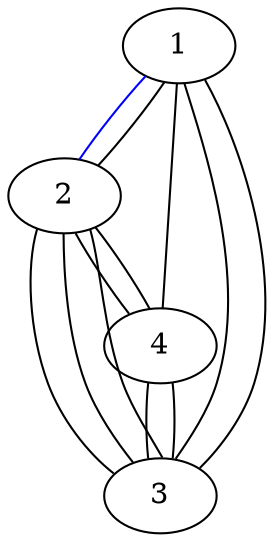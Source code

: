 graph G {
1-- 2 [color=blue];
1 -- 3;
1 -- 4;
2 -- 3;
2 -- 4;
3 -- 2;
3 -- 4;
3 -- 2;
3 -- 1;
2 -- 1;
4 -- 3;
4 -- 2;
}